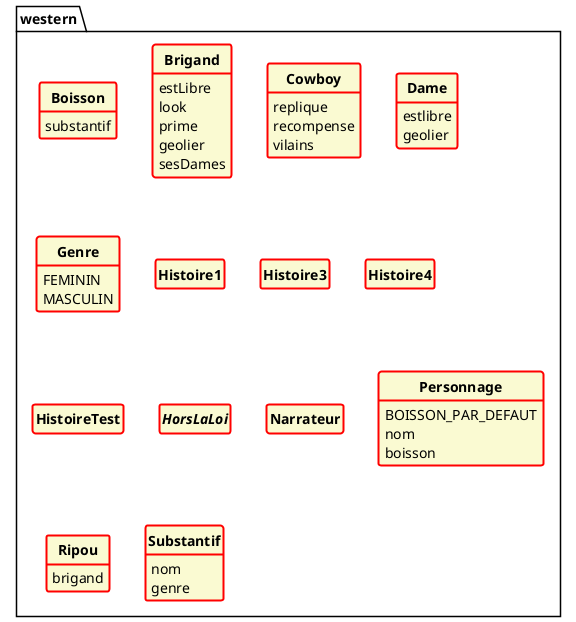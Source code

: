 @startuml
'Code généré automatiquement ;>
skinparam style strictuml
hide empty members
skinparam classAttributeIconSize 0
skinparam classFontStyle Bold
skinparam classbackgroundColor LightGoldenRodYellow
skinparam classbordercolor red
skinparam classattribute none
skinparam classborderthickness 2

package western {

class Boisson {
	substantif
}
class Brigand {
	estLibre
	look
	prime
	geolier
	sesDames
}
class Cowboy {
	replique
	recompense
	vilains
}
class Dame {
	estlibre
	geolier
}
enum Genre {
	FEMININ
	MASCULIN
}
class Histoire1 {
}
class Histoire3 {
}
class Histoire4 {
}
class HistoireTest {
}
interface HorsLaLoi {
}
class Narrateur {
}
class Personnage {
	BOISSON_PAR_DEFAUT
	nom
	boisson
}
class Ripou {
	brigand
}
class Substantif {
	nom
	genre
}
}
@enduml
